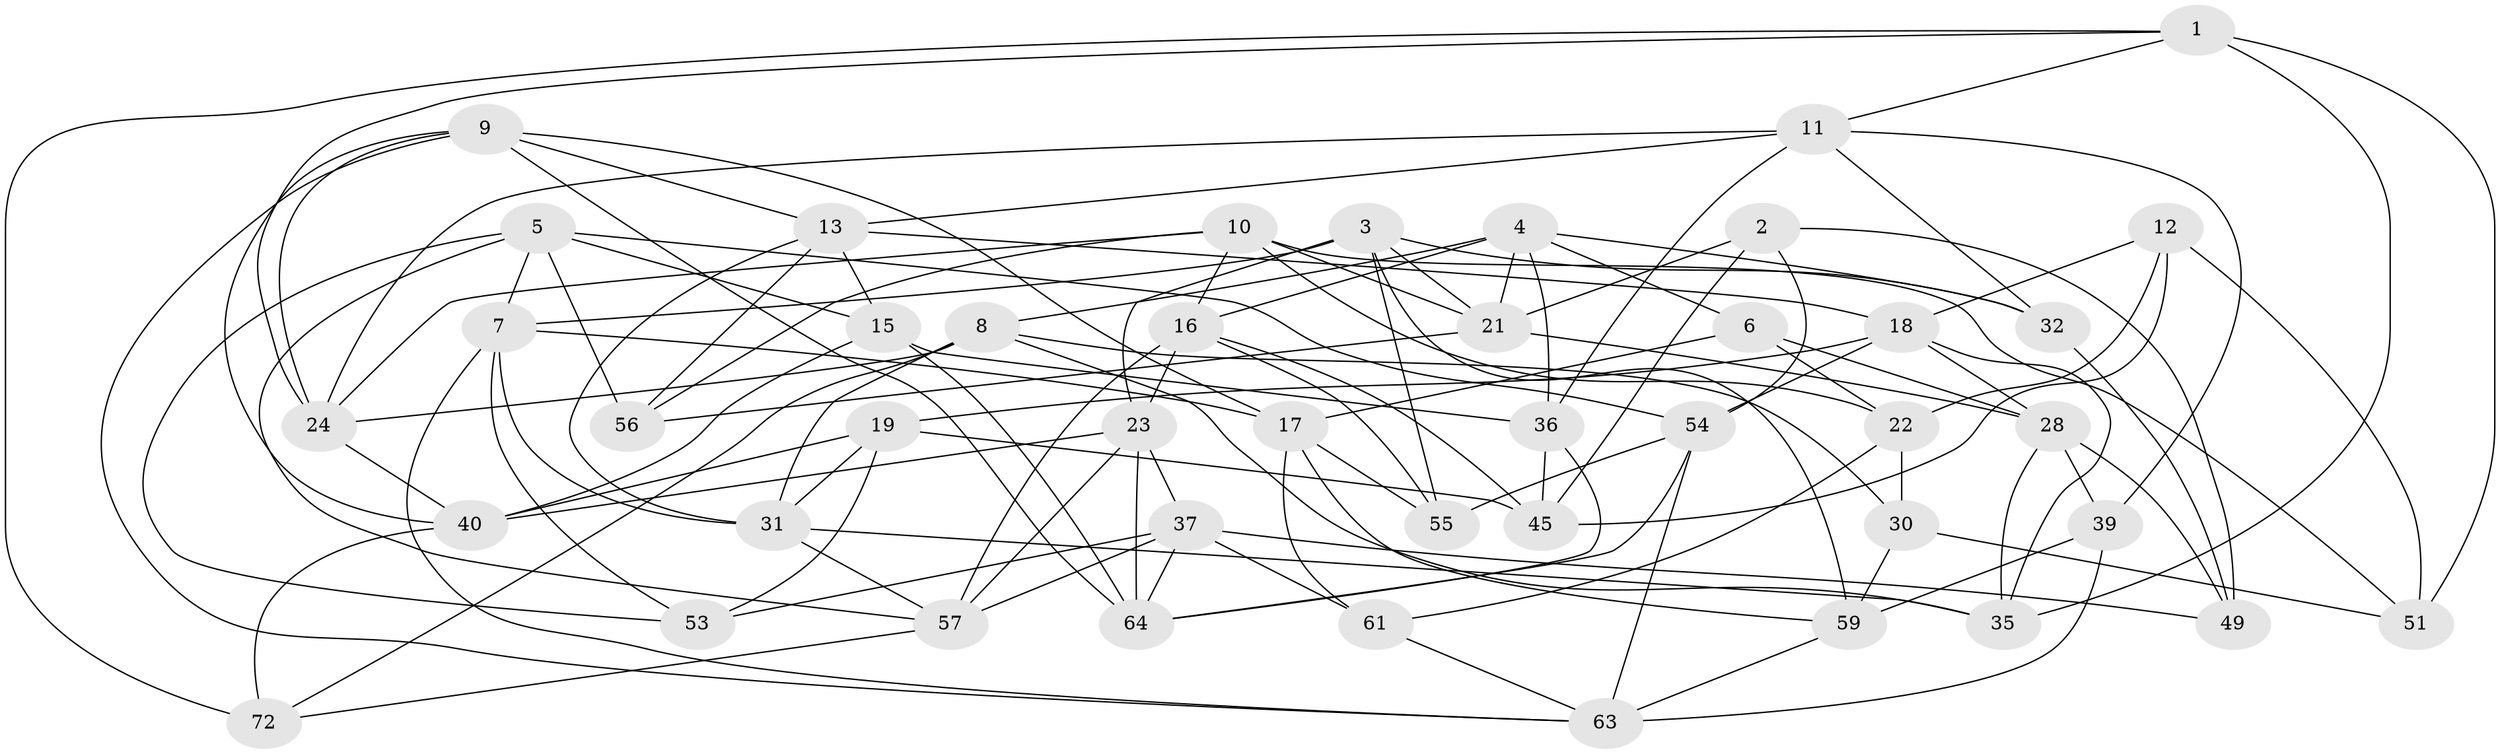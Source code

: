 // Generated by graph-tools (version 1.1) at 2025/24/03/03/25 07:24:30]
// undirected, 44 vertices, 115 edges
graph export_dot {
graph [start="1"]
  node [color=gray90,style=filled];
  1 [super="+52"];
  2;
  3 [super="+34"];
  4 [super="+38"];
  5 [super="+14"];
  6;
  7 [super="+44"];
  8 [super="+48"];
  9 [super="+20"];
  10 [super="+42"];
  11 [super="+26"];
  12;
  13 [super="+69"];
  15 [super="+43"];
  16 [super="+33"];
  17 [super="+29"];
  18 [super="+46"];
  19 [super="+50"];
  21 [super="+41"];
  22 [super="+74"];
  23 [super="+27"];
  24 [super="+25"];
  28 [super="+76"];
  30 [super="+66"];
  31 [super="+47"];
  32;
  35 [super="+58"];
  36 [super="+73"];
  37 [super="+62"];
  39;
  40 [super="+75"];
  45 [super="+60"];
  49;
  51;
  53;
  54 [super="+68"];
  55;
  56;
  57 [super="+67"];
  59 [super="+65"];
  61;
  63 [super="+71"];
  64 [super="+70"];
  72;
  1 -- 51;
  1 -- 35 [weight=2];
  1 -- 24;
  1 -- 72;
  1 -- 11;
  2 -- 49;
  2 -- 21;
  2 -- 54;
  2 -- 45;
  3 -- 59;
  3 -- 32;
  3 -- 21;
  3 -- 55;
  3 -- 7;
  3 -- 23;
  4 -- 21;
  4 -- 8;
  4 -- 36;
  4 -- 32;
  4 -- 6;
  4 -- 16;
  5 -- 54;
  5 -- 15;
  5 -- 56;
  5 -- 57;
  5 -- 53;
  5 -- 7;
  6 -- 17;
  6 -- 28;
  6 -- 22;
  7 -- 53;
  7 -- 31;
  7 -- 63;
  7 -- 17;
  8 -- 30;
  8 -- 72;
  8 -- 24;
  8 -- 31;
  8 -- 35;
  9 -- 13;
  9 -- 24;
  9 -- 17;
  9 -- 40;
  9 -- 64;
  9 -- 63;
  10 -- 24;
  10 -- 56;
  10 -- 51;
  10 -- 22;
  10 -- 21;
  10 -- 16;
  11 -- 32;
  11 -- 24;
  11 -- 36;
  11 -- 13;
  11 -- 39;
  12 -- 51;
  12 -- 18;
  12 -- 22;
  12 -- 45;
  13 -- 31;
  13 -- 56;
  13 -- 15;
  13 -- 18;
  15 -- 64;
  15 -- 36 [weight=2];
  15 -- 40;
  16 -- 45;
  16 -- 57;
  16 -- 23;
  16 -- 55;
  17 -- 61;
  17 -- 59;
  17 -- 55;
  18 -- 28;
  18 -- 19;
  18 -- 35;
  18 -- 54;
  19 -- 53;
  19 -- 45 [weight=2];
  19 -- 40;
  19 -- 31;
  21 -- 28;
  21 -- 56;
  22 -- 30 [weight=2];
  22 -- 61;
  23 -- 37;
  23 -- 40;
  23 -- 64;
  23 -- 57;
  24 -- 40;
  28 -- 49;
  28 -- 35;
  28 -- 39;
  30 -- 51;
  30 -- 59 [weight=2];
  31 -- 57;
  31 -- 35;
  32 -- 49;
  36 -- 64;
  36 -- 45;
  37 -- 53;
  37 -- 61;
  37 -- 57;
  37 -- 49;
  37 -- 64;
  39 -- 63;
  39 -- 59;
  40 -- 72;
  54 -- 55;
  54 -- 63;
  54 -- 64;
  57 -- 72;
  59 -- 63;
  61 -- 63;
}
